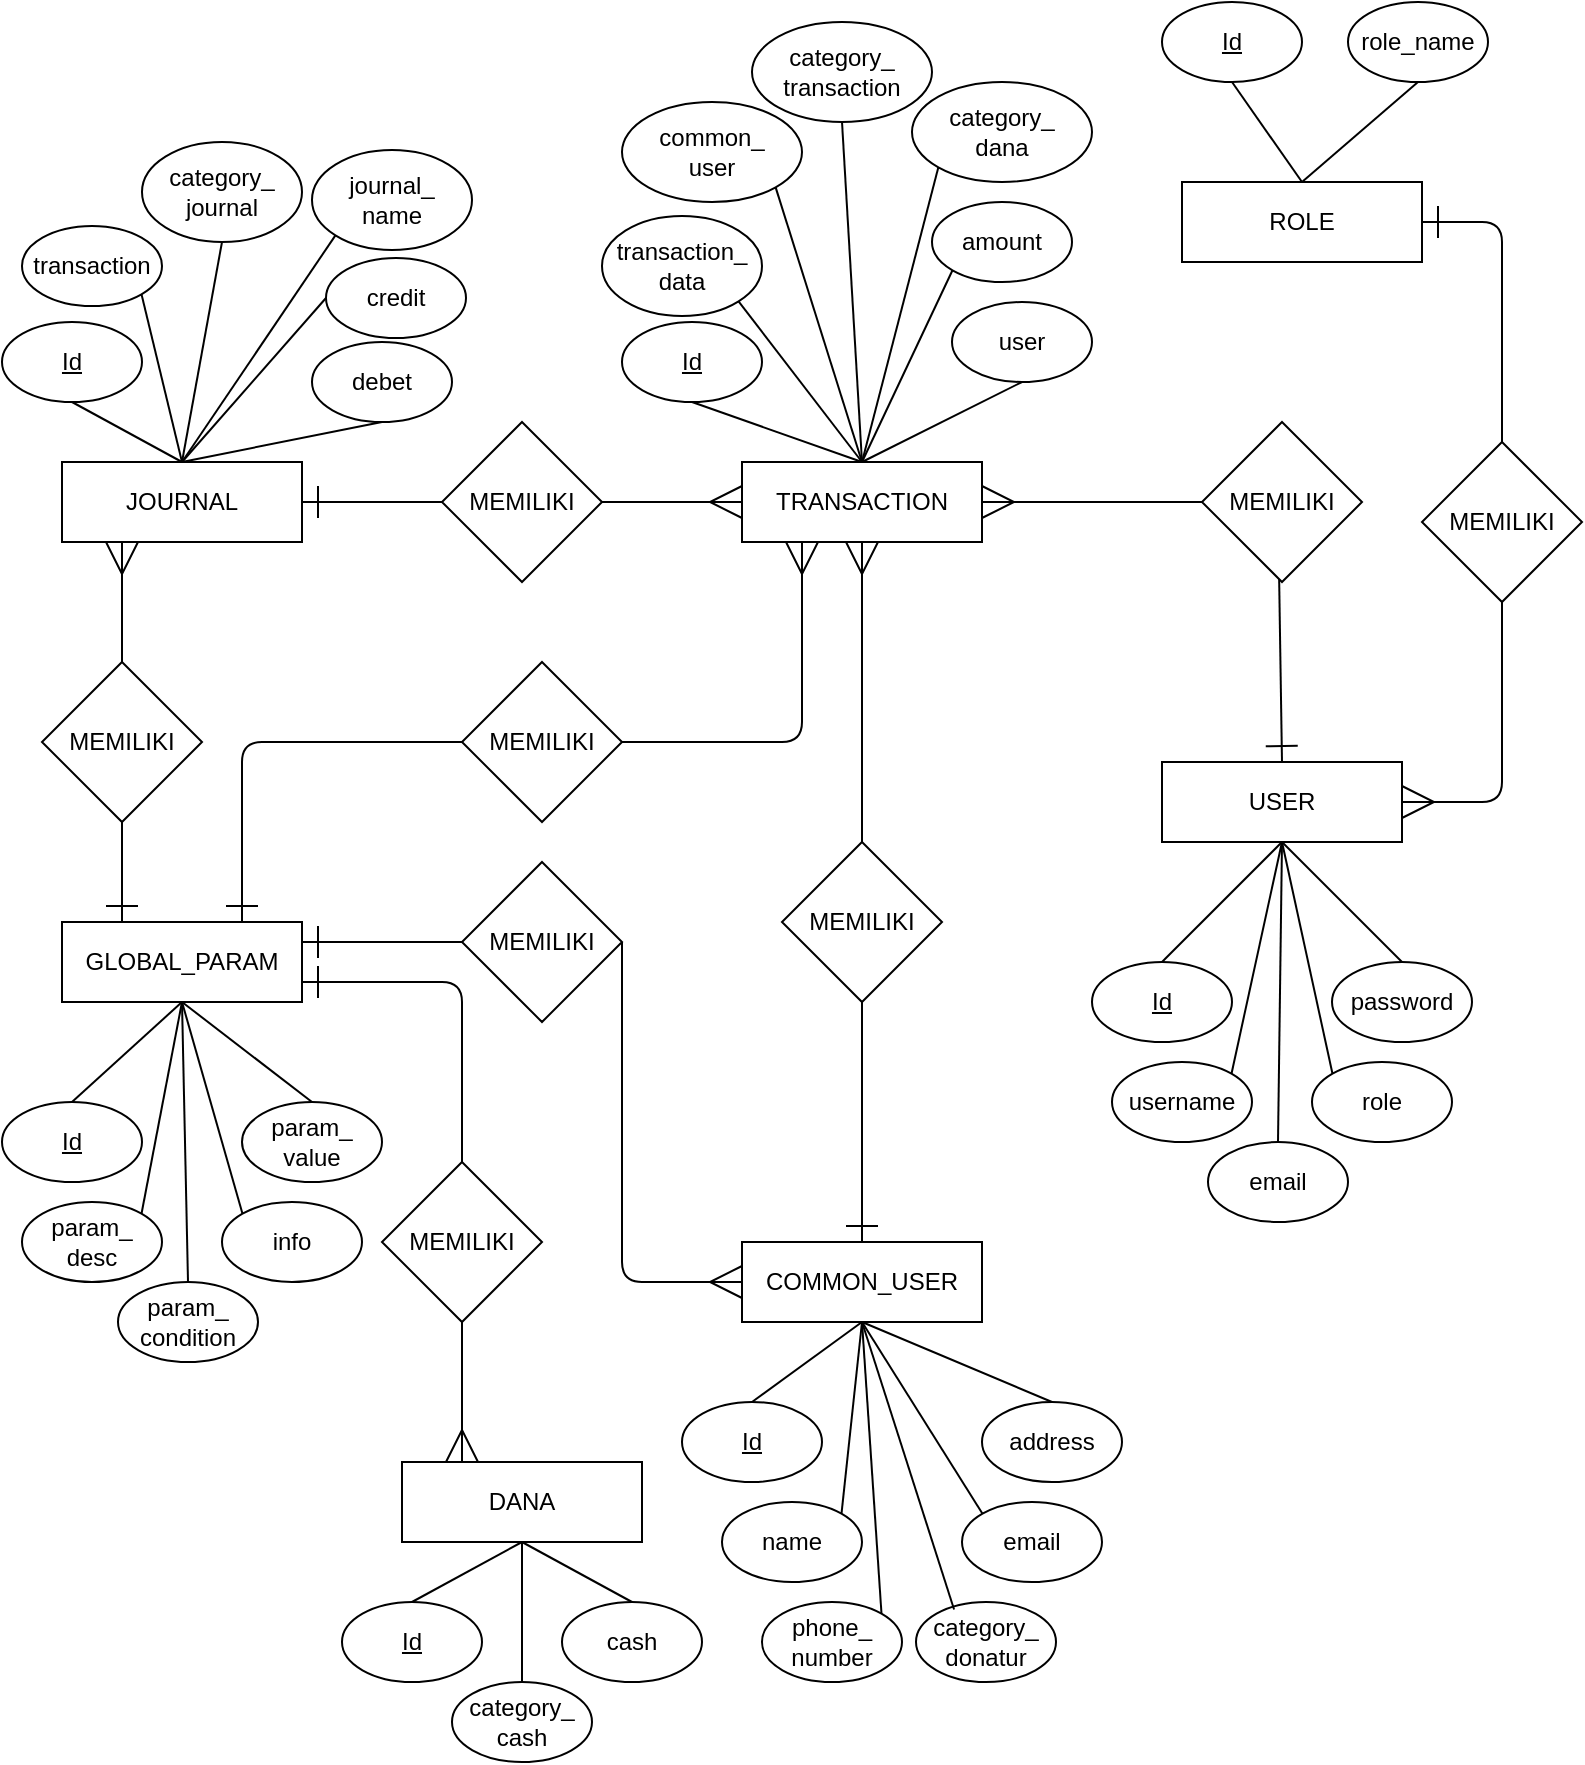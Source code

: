 <mxfile version="15.3.3" type="device"><diagram id="KurA1MZBynK9uAAzAHBi" name="Page-1"><mxGraphModel dx="1210" dy="536" grid="1" gridSize="10" guides="1" tooltips="1" connect="1" arrows="1" fold="1" page="1" pageScale="1" pageWidth="850" pageHeight="1100" math="0" shadow="0"><root><mxCell id="0"/><mxCell id="1" parent="0"/><mxCell id="CFwtXfkQCYbDoptGIVI0-1" value="ROLE" style="rounded=0;whiteSpace=wrap;html=1;hachureGap=4;pointerEvents=0;" parent="1" vertex="1"><mxGeometry x="600" y="120" width="120" height="40" as="geometry"/></mxCell><mxCell id="CFwtXfkQCYbDoptGIVI0-2" value="TRANSACTION" style="rounded=0;whiteSpace=wrap;html=1;hachureGap=4;pointerEvents=0;" parent="1" vertex="1"><mxGeometry x="380" y="260" width="120" height="40" as="geometry"/></mxCell><mxCell id="CFwtXfkQCYbDoptGIVI0-3" value="COMMON_USER" style="rounded=0;whiteSpace=wrap;html=1;hachureGap=4;pointerEvents=0;" parent="1" vertex="1"><mxGeometry x="380" y="650" width="120" height="40" as="geometry"/></mxCell><mxCell id="CFwtXfkQCYbDoptGIVI0-4" value="DANA" style="rounded=0;whiteSpace=wrap;html=1;hachureGap=4;pointerEvents=0;" parent="1" vertex="1"><mxGeometry x="210" y="760" width="120" height="40" as="geometry"/></mxCell><mxCell id="CFwtXfkQCYbDoptGIVI0-5" value="GLOBAL_PARAM" style="rounded=0;whiteSpace=wrap;html=1;hachureGap=4;pointerEvents=0;" parent="1" vertex="1"><mxGeometry x="40" y="490" width="120" height="40" as="geometry"/></mxCell><mxCell id="CFwtXfkQCYbDoptGIVI0-6" value="USER" style="rounded=0;whiteSpace=wrap;html=1;hachureGap=4;pointerEvents=0;" parent="1" vertex="1"><mxGeometry x="590" y="410" width="120" height="40" as="geometry"/></mxCell><mxCell id="CFwtXfkQCYbDoptGIVI0-7" value="JOURNAL" style="rounded=0;whiteSpace=wrap;html=1;hachureGap=4;pointerEvents=0;" parent="1" vertex="1"><mxGeometry x="40" y="260" width="120" height="40" as="geometry"/></mxCell><mxCell id="CFwtXfkQCYbDoptGIVI0-8" value="MEMILIKI" style="rhombus;whiteSpace=wrap;html=1;hachureGap=4;pointerEvents=0;" parent="1" vertex="1"><mxGeometry x="720" y="250" width="80" height="80" as="geometry"/></mxCell><mxCell id="CFwtXfkQCYbDoptGIVI0-11" value="" style="endArrow=ERone;html=1;startSize=14;endSize=14;sourcePerimeterSpacing=8;targetPerimeterSpacing=8;entryX=1;entryY=0.5;entryDx=0;entryDy=0;exitX=0.5;exitY=0;exitDx=0;exitDy=0;endFill=0;" parent="1" source="CFwtXfkQCYbDoptGIVI0-8" target="CFwtXfkQCYbDoptGIVI0-1" edge="1"><mxGeometry width="50" height="50" relative="1" as="geometry"><mxPoint x="600" y="300" as="sourcePoint"/><mxPoint x="650" y="250" as="targetPoint"/><Array as="points"><mxPoint x="760" y="140"/></Array></mxGeometry></mxCell><mxCell id="CFwtXfkQCYbDoptGIVI0-12" value="" style="endArrow=none;html=1;startSize=14;endSize=14;sourcePerimeterSpacing=8;targetPerimeterSpacing=8;entryX=0.5;entryY=1;entryDx=0;entryDy=0;exitX=1;exitY=0.5;exitDx=0;exitDy=0;startArrow=ERmany;startFill=0;" parent="1" source="CFwtXfkQCYbDoptGIVI0-6" target="CFwtXfkQCYbDoptGIVI0-8" edge="1"><mxGeometry width="50" height="50" relative="1" as="geometry"><mxPoint x="560" y="370" as="sourcePoint"/><mxPoint x="610" y="320" as="targetPoint"/><Array as="points"><mxPoint x="760" y="430"/></Array></mxGeometry></mxCell><mxCell id="CFwtXfkQCYbDoptGIVI0-14" style="edgeStyle=none;curved=1;rounded=0;orthogonalLoop=1;jettySize=auto;html=1;endArrow=ERmany;endFill=0;startSize=14;endSize=14;sourcePerimeterSpacing=8;targetPerimeterSpacing=8;exitX=0;exitY=0.5;exitDx=0;exitDy=0;entryX=1;entryY=0.5;entryDx=0;entryDy=0;" parent="1" source="CFwtXfkQCYbDoptGIVI0-13" target="CFwtXfkQCYbDoptGIVI0-2" edge="1"><mxGeometry relative="1" as="geometry"/></mxCell><mxCell id="CFwtXfkQCYbDoptGIVI0-15" style="edgeStyle=none;curved=1;rounded=0;orthogonalLoop=1;jettySize=auto;html=1;entryX=0.5;entryY=0;entryDx=0;entryDy=0;endArrow=ERone;endFill=0;startSize=14;endSize=14;sourcePerimeterSpacing=8;targetPerimeterSpacing=8;exitX=0.481;exitY=0.906;exitDx=0;exitDy=0;exitPerimeter=0;" parent="1" source="CFwtXfkQCYbDoptGIVI0-13" target="CFwtXfkQCYbDoptGIVI0-6" edge="1"><mxGeometry relative="1" as="geometry"/></mxCell><mxCell id="CFwtXfkQCYbDoptGIVI0-13" value="MEMILIKI" style="rhombus;whiteSpace=wrap;html=1;hachureGap=4;pointerEvents=0;" parent="1" vertex="1"><mxGeometry x="610" y="240" width="80" height="80" as="geometry"/></mxCell><mxCell id="CFwtXfkQCYbDoptGIVI0-17" style="edgeStyle=none;curved=1;rounded=0;orthogonalLoop=1;jettySize=auto;html=1;entryX=0;entryY=0.5;entryDx=0;entryDy=0;endArrow=ERmany;endFill=0;startSize=14;endSize=14;sourcePerimeterSpacing=8;targetPerimeterSpacing=8;exitX=1;exitY=0.5;exitDx=0;exitDy=0;" parent="1" source="CFwtXfkQCYbDoptGIVI0-16" target="CFwtXfkQCYbDoptGIVI0-2" edge="1"><mxGeometry relative="1" as="geometry"/></mxCell><mxCell id="CFwtXfkQCYbDoptGIVI0-18" style="edgeStyle=none;curved=1;rounded=0;orthogonalLoop=1;jettySize=auto;html=1;entryX=1;entryY=0.5;entryDx=0;entryDy=0;endArrow=ERone;endFill=0;startSize=14;endSize=14;sourcePerimeterSpacing=8;targetPerimeterSpacing=8;exitX=0;exitY=0.5;exitDx=0;exitDy=0;" parent="1" source="CFwtXfkQCYbDoptGIVI0-16" target="CFwtXfkQCYbDoptGIVI0-7" edge="1"><mxGeometry relative="1" as="geometry"/></mxCell><mxCell id="CFwtXfkQCYbDoptGIVI0-16" value="MEMILIKI" style="rhombus;whiteSpace=wrap;html=1;hachureGap=4;pointerEvents=0;" parent="1" vertex="1"><mxGeometry x="230" y="240" width="80" height="80" as="geometry"/></mxCell><mxCell id="CFwtXfkQCYbDoptGIVI0-20" style="edgeStyle=none;curved=1;rounded=0;orthogonalLoop=1;jettySize=auto;html=1;endArrow=ERone;endFill=0;startSize=14;endSize=14;sourcePerimeterSpacing=8;targetPerimeterSpacing=8;entryX=0.5;entryY=0;entryDx=0;entryDy=0;exitX=0.5;exitY=1;exitDx=0;exitDy=0;" parent="1" source="CFwtXfkQCYbDoptGIVI0-19" target="CFwtXfkQCYbDoptGIVI0-3" edge="1"><mxGeometry relative="1" as="geometry"/></mxCell><mxCell id="CFwtXfkQCYbDoptGIVI0-21" style="edgeStyle=none;curved=1;rounded=0;orthogonalLoop=1;jettySize=auto;html=1;entryX=0.5;entryY=1;entryDx=0;entryDy=0;endArrow=ERmany;endFill=0;startSize=14;endSize=14;sourcePerimeterSpacing=8;targetPerimeterSpacing=8;exitX=0.5;exitY=0;exitDx=0;exitDy=0;" parent="1" source="CFwtXfkQCYbDoptGIVI0-19" target="CFwtXfkQCYbDoptGIVI0-2" edge="1"><mxGeometry relative="1" as="geometry"/></mxCell><mxCell id="CFwtXfkQCYbDoptGIVI0-19" value="MEMILIKI" style="rhombus;whiteSpace=wrap;html=1;hachureGap=4;pointerEvents=0;" parent="1" vertex="1"><mxGeometry x="400" y="450" width="80" height="80" as="geometry"/></mxCell><mxCell id="CFwtXfkQCYbDoptGIVI0-22" value="MEMILIKI" style="rhombus;whiteSpace=wrap;html=1;hachureGap=4;pointerEvents=0;" parent="1" vertex="1"><mxGeometry x="240" y="460" width="80" height="80" as="geometry"/></mxCell><mxCell id="CFwtXfkQCYbDoptGIVI0-24" value="" style="endArrow=none;html=1;startSize=14;endSize=14;sourcePerimeterSpacing=8;targetPerimeterSpacing=8;entryX=1;entryY=0.5;entryDx=0;entryDy=0;exitX=0;exitY=0.5;exitDx=0;exitDy=0;startArrow=ERmany;startFill=0;" parent="1" source="CFwtXfkQCYbDoptGIVI0-3" target="CFwtXfkQCYbDoptGIVI0-22" edge="1"><mxGeometry width="50" height="50" relative="1" as="geometry"><mxPoint x="310" y="650" as="sourcePoint"/><mxPoint x="360" y="600" as="targetPoint"/><Array as="points"><mxPoint x="320" y="670"/></Array></mxGeometry></mxCell><mxCell id="CFwtXfkQCYbDoptGIVI0-25" value="" style="endArrow=none;html=1;startSize=14;endSize=14;sourcePerimeterSpacing=8;targetPerimeterSpacing=8;entryX=0;entryY=0.5;entryDx=0;entryDy=0;exitX=1;exitY=0.25;exitDx=0;exitDy=0;startArrow=ERone;startFill=0;" parent="1" source="CFwtXfkQCYbDoptGIVI0-5" target="CFwtXfkQCYbDoptGIVI0-22" edge="1"><mxGeometry width="50" height="50" relative="1" as="geometry"><mxPoint x="180" y="620" as="sourcePoint"/><mxPoint x="230" y="570" as="targetPoint"/></mxGeometry></mxCell><mxCell id="CFwtXfkQCYbDoptGIVI0-27" value="MEMILIKI" style="rhombus;whiteSpace=wrap;html=1;hachureGap=4;pointerEvents=0;" parent="1" vertex="1"><mxGeometry x="240" y="360" width="80" height="80" as="geometry"/></mxCell><mxCell id="CFwtXfkQCYbDoptGIVI0-29" value="" style="endArrow=ERmany;html=1;startSize=14;endSize=14;sourcePerimeterSpacing=8;targetPerimeterSpacing=8;entryX=0.25;entryY=1;entryDx=0;entryDy=0;exitX=1;exitY=0.5;exitDx=0;exitDy=0;endFill=0;" parent="1" source="CFwtXfkQCYbDoptGIVI0-27" target="CFwtXfkQCYbDoptGIVI0-2" edge="1"><mxGeometry width="50" height="50" relative="1" as="geometry"><mxPoint x="370" y="440" as="sourcePoint"/><mxPoint x="420" y="390" as="targetPoint"/><Array as="points"><mxPoint x="410" y="400"/></Array></mxGeometry></mxCell><mxCell id="CFwtXfkQCYbDoptGIVI0-30" value="" style="endArrow=none;html=1;startSize=14;endSize=14;sourcePerimeterSpacing=8;targetPerimeterSpacing=8;entryX=0;entryY=0.5;entryDx=0;entryDy=0;exitX=0.75;exitY=0;exitDx=0;exitDy=0;startArrow=ERone;startFill=0;" parent="1" source="CFwtXfkQCYbDoptGIVI0-5" target="CFwtXfkQCYbDoptGIVI0-27" edge="1"><mxGeometry width="50" height="50" relative="1" as="geometry"><mxPoint x="140" y="450" as="sourcePoint"/><mxPoint x="190" y="400" as="targetPoint"/><Array as="points"><mxPoint x="130" y="400"/></Array></mxGeometry></mxCell><mxCell id="CFwtXfkQCYbDoptGIVI0-32" style="edgeStyle=none;curved=1;rounded=0;orthogonalLoop=1;jettySize=auto;html=1;endArrow=ERone;endFill=0;startSize=14;endSize=14;sourcePerimeterSpacing=8;targetPerimeterSpacing=8;entryX=0.25;entryY=0;entryDx=0;entryDy=0;exitX=0.5;exitY=1;exitDx=0;exitDy=0;" parent="1" source="CFwtXfkQCYbDoptGIVI0-31" target="CFwtXfkQCYbDoptGIVI0-5" edge="1"><mxGeometry relative="1" as="geometry"/></mxCell><mxCell id="CFwtXfkQCYbDoptGIVI0-31" value="MEMILIKI" style="rhombus;whiteSpace=wrap;html=1;hachureGap=4;pointerEvents=0;" parent="1" vertex="1"><mxGeometry x="30" y="360" width="80" height="80" as="geometry"/></mxCell><mxCell id="CFwtXfkQCYbDoptGIVI0-33" style="edgeStyle=none;curved=1;rounded=0;orthogonalLoop=1;jettySize=auto;html=1;endArrow=none;endFill=0;startSize=14;endSize=14;sourcePerimeterSpacing=8;targetPerimeterSpacing=8;exitX=0.25;exitY=1;exitDx=0;exitDy=0;entryX=0.5;entryY=0;entryDx=0;entryDy=0;startArrow=ERmany;startFill=0;" parent="1" source="CFwtXfkQCYbDoptGIVI0-7" target="CFwtXfkQCYbDoptGIVI0-31" edge="1"><mxGeometry relative="1" as="geometry"><mxPoint x="80" y="450" as="sourcePoint"/><mxPoint x="90" y="350" as="targetPoint"/></mxGeometry></mxCell><mxCell id="CFwtXfkQCYbDoptGIVI0-35" style="edgeStyle=none;curved=1;rounded=0;orthogonalLoop=1;jettySize=auto;html=1;entryX=0.25;entryY=0;entryDx=0;entryDy=0;endArrow=ERmany;endFill=0;startSize=14;endSize=14;sourcePerimeterSpacing=8;targetPerimeterSpacing=8;exitX=0.5;exitY=1;exitDx=0;exitDy=0;" parent="1" source="CFwtXfkQCYbDoptGIVI0-34" target="CFwtXfkQCYbDoptGIVI0-4" edge="1"><mxGeometry relative="1" as="geometry"/></mxCell><mxCell id="CFwtXfkQCYbDoptGIVI0-34" value="MEMILIKI" style="rhombus;whiteSpace=wrap;html=1;hachureGap=4;pointerEvents=0;" parent="1" vertex="1"><mxGeometry x="200" y="610" width="80" height="80" as="geometry"/></mxCell><mxCell id="CFwtXfkQCYbDoptGIVI0-36" value="" style="endArrow=ERone;html=1;startSize=14;endSize=14;sourcePerimeterSpacing=8;targetPerimeterSpacing=8;entryX=1;entryY=0.75;entryDx=0;entryDy=0;exitX=0.5;exitY=0;exitDx=0;exitDy=0;endFill=0;" parent="1" source="CFwtXfkQCYbDoptGIVI0-34" target="CFwtXfkQCYbDoptGIVI0-5" edge="1"><mxGeometry width="50" height="50" relative="1" as="geometry"><mxPoint x="140" y="630" as="sourcePoint"/><mxPoint x="190" y="580" as="targetPoint"/><Array as="points"><mxPoint x="240" y="520"/></Array></mxGeometry></mxCell><mxCell id="CFwtXfkQCYbDoptGIVI0-38" value="&lt;u&gt;Id&lt;/u&gt;" style="ellipse;whiteSpace=wrap;html=1;hachureGap=4;pointerEvents=0;" parent="1" vertex="1"><mxGeometry x="10" y="580" width="70" height="40" as="geometry"/></mxCell><mxCell id="CFwtXfkQCYbDoptGIVI0-40" value="" style="endArrow=none;html=1;startSize=14;endSize=14;sourcePerimeterSpacing=8;targetPerimeterSpacing=8;entryX=0.5;entryY=1;entryDx=0;entryDy=0;exitX=0.5;exitY=0;exitDx=0;exitDy=0;" parent="1" source="CFwtXfkQCYbDoptGIVI0-38" target="CFwtXfkQCYbDoptGIVI0-5" edge="1"><mxGeometry width="50" height="50" relative="1" as="geometry"><mxPoint x="40" y="690" as="sourcePoint"/><mxPoint x="90" y="640" as="targetPoint"/></mxGeometry></mxCell><mxCell id="CFwtXfkQCYbDoptGIVI0-41" value="&lt;span&gt;param_&lt;br&gt;desc&lt;br&gt;&lt;/span&gt;" style="ellipse;whiteSpace=wrap;html=1;hachureGap=4;pointerEvents=0;fontStyle=0" parent="1" vertex="1"><mxGeometry x="20" y="630" width="70" height="40" as="geometry"/></mxCell><mxCell id="CFwtXfkQCYbDoptGIVI0-43" value="&lt;span&gt;param_&lt;br&gt;condition&lt;br&gt;&lt;/span&gt;" style="ellipse;whiteSpace=wrap;html=1;hachureGap=4;pointerEvents=0;fontStyle=0" parent="1" vertex="1"><mxGeometry x="68" y="670" width="70" height="40" as="geometry"/></mxCell><mxCell id="CFwtXfkQCYbDoptGIVI0-44" value="&lt;span&gt;info&lt;/span&gt;" style="ellipse;whiteSpace=wrap;html=1;hachureGap=4;pointerEvents=0;fontStyle=0" parent="1" vertex="1"><mxGeometry x="120" y="630" width="70" height="40" as="geometry"/></mxCell><mxCell id="CFwtXfkQCYbDoptGIVI0-45" value="&lt;span&gt;param_&lt;br&gt;value&lt;br&gt;&lt;/span&gt;" style="ellipse;whiteSpace=wrap;html=1;hachureGap=4;pointerEvents=0;fontStyle=0" parent="1" vertex="1"><mxGeometry x="130" y="580" width="70" height="40" as="geometry"/></mxCell><mxCell id="CFwtXfkQCYbDoptGIVI0-46" value="" style="endArrow=none;html=1;startSize=14;endSize=14;sourcePerimeterSpacing=8;targetPerimeterSpacing=8;entryX=0.5;entryY=1;entryDx=0;entryDy=0;exitX=1;exitY=0;exitDx=0;exitDy=0;" parent="1" source="CFwtXfkQCYbDoptGIVI0-41" target="CFwtXfkQCYbDoptGIVI0-5" edge="1"><mxGeometry width="50" height="50" relative="1" as="geometry"><mxPoint x="55" y="590" as="sourcePoint"/><mxPoint x="110" y="540" as="targetPoint"/></mxGeometry></mxCell><mxCell id="CFwtXfkQCYbDoptGIVI0-47" value="" style="endArrow=none;html=1;startSize=14;endSize=14;sourcePerimeterSpacing=8;targetPerimeterSpacing=8;entryX=0.5;entryY=1;entryDx=0;entryDy=0;exitX=0.5;exitY=0;exitDx=0;exitDy=0;" parent="1" source="CFwtXfkQCYbDoptGIVI0-43" target="CFwtXfkQCYbDoptGIVI0-5" edge="1"><mxGeometry width="50" height="50" relative="1" as="geometry"><mxPoint x="89.749" y="645.858" as="sourcePoint"/><mxPoint x="110" y="540" as="targetPoint"/></mxGeometry></mxCell><mxCell id="CFwtXfkQCYbDoptGIVI0-48" value="" style="endArrow=none;html=1;startSize=14;endSize=14;sourcePerimeterSpacing=8;targetPerimeterSpacing=8;entryX=0.5;entryY=1;entryDx=0;entryDy=0;exitX=0;exitY=0;exitDx=0;exitDy=0;" parent="1" source="CFwtXfkQCYbDoptGIVI0-44" target="CFwtXfkQCYbDoptGIVI0-5" edge="1"><mxGeometry width="50" height="50" relative="1" as="geometry"><mxPoint x="113" y="680" as="sourcePoint"/><mxPoint x="110" y="540" as="targetPoint"/></mxGeometry></mxCell><mxCell id="CFwtXfkQCYbDoptGIVI0-49" value="" style="endArrow=none;html=1;startSize=14;endSize=14;sourcePerimeterSpacing=8;targetPerimeterSpacing=8;entryX=0.5;entryY=1;entryDx=0;entryDy=0;exitX=0.5;exitY=0;exitDx=0;exitDy=0;" parent="1" source="CFwtXfkQCYbDoptGIVI0-45" target="CFwtXfkQCYbDoptGIVI0-5" edge="1"><mxGeometry width="50" height="50" relative="1" as="geometry"><mxPoint x="140.251" y="645.858" as="sourcePoint"/><mxPoint x="110" y="540" as="targetPoint"/></mxGeometry></mxCell><mxCell id="CFwtXfkQCYbDoptGIVI0-50" value="&lt;u&gt;Id&lt;/u&gt;" style="ellipse;whiteSpace=wrap;html=1;hachureGap=4;pointerEvents=0;" parent="1" vertex="1"><mxGeometry x="180" y="830" width="70" height="40" as="geometry"/></mxCell><mxCell id="CFwtXfkQCYbDoptGIVI0-51" value="&lt;span&gt;cash&lt;/span&gt;" style="ellipse;whiteSpace=wrap;html=1;hachureGap=4;pointerEvents=0;fontStyle=0" parent="1" vertex="1"><mxGeometry x="290" y="830" width="70" height="40" as="geometry"/></mxCell><mxCell id="CFwtXfkQCYbDoptGIVI0-52" value="&lt;span&gt;category_&lt;br&gt;cash&lt;br&gt;&lt;/span&gt;" style="ellipse;whiteSpace=wrap;html=1;hachureGap=4;pointerEvents=0;fontStyle=0" parent="1" vertex="1"><mxGeometry x="235" y="870" width="70" height="40" as="geometry"/></mxCell><mxCell id="CFwtXfkQCYbDoptGIVI0-53" value="" style="endArrow=none;html=1;startSize=14;endSize=14;sourcePerimeterSpacing=8;targetPerimeterSpacing=8;entryX=0.5;entryY=1;entryDx=0;entryDy=0;exitX=0.5;exitY=0;exitDx=0;exitDy=0;" parent="1" source="CFwtXfkQCYbDoptGIVI0-50" target="CFwtXfkQCYbDoptGIVI0-4" edge="1"><mxGeometry width="50" height="50" relative="1" as="geometry"><mxPoint x="140.251" y="645.858" as="sourcePoint"/><mxPoint x="110" y="540" as="targetPoint"/></mxGeometry></mxCell><mxCell id="CFwtXfkQCYbDoptGIVI0-54" value="" style="endArrow=none;html=1;startSize=14;endSize=14;sourcePerimeterSpacing=8;targetPerimeterSpacing=8;entryX=0.5;entryY=1;entryDx=0;entryDy=0;exitX=0.5;exitY=0;exitDx=0;exitDy=0;" parent="1" source="CFwtXfkQCYbDoptGIVI0-52" target="CFwtXfkQCYbDoptGIVI0-4" edge="1"><mxGeometry width="50" height="50" relative="1" as="geometry"><mxPoint x="225" y="840" as="sourcePoint"/><mxPoint x="280" y="810" as="targetPoint"/></mxGeometry></mxCell><mxCell id="CFwtXfkQCYbDoptGIVI0-55" value="" style="endArrow=none;html=1;startSize=14;endSize=14;sourcePerimeterSpacing=8;targetPerimeterSpacing=8;entryX=0.5;entryY=1;entryDx=0;entryDy=0;exitX=0.5;exitY=0;exitDx=0;exitDy=0;" parent="1" source="CFwtXfkQCYbDoptGIVI0-51" target="CFwtXfkQCYbDoptGIVI0-4" edge="1"><mxGeometry width="50" height="50" relative="1" as="geometry"><mxPoint x="280" y="880" as="sourcePoint"/><mxPoint x="280" y="810" as="targetPoint"/></mxGeometry></mxCell><mxCell id="CFwtXfkQCYbDoptGIVI0-56" value="&lt;u&gt;Id&lt;/u&gt;" style="ellipse;whiteSpace=wrap;html=1;hachureGap=4;pointerEvents=0;" parent="1" vertex="1"><mxGeometry x="350" y="730" width="70" height="40" as="geometry"/></mxCell><mxCell id="CFwtXfkQCYbDoptGIVI0-57" value="&lt;span&gt;address&lt;/span&gt;" style="ellipse;whiteSpace=wrap;html=1;hachureGap=4;pointerEvents=0;fontStyle=0" parent="1" vertex="1"><mxGeometry x="500" y="730" width="70" height="40" as="geometry"/></mxCell><mxCell id="CFwtXfkQCYbDoptGIVI0-58" value="&lt;span&gt;name&lt;/span&gt;" style="ellipse;whiteSpace=wrap;html=1;hachureGap=4;pointerEvents=0;fontStyle=0" parent="1" vertex="1"><mxGeometry x="370" y="780" width="70" height="40" as="geometry"/></mxCell><mxCell id="CFwtXfkQCYbDoptGIVI0-59" value="&lt;span&gt;phone_&lt;br&gt;number&lt;br&gt;&lt;/span&gt;" style="ellipse;whiteSpace=wrap;html=1;hachureGap=4;pointerEvents=0;fontStyle=0" parent="1" vertex="1"><mxGeometry x="390" y="830" width="70" height="40" as="geometry"/></mxCell><mxCell id="CFwtXfkQCYbDoptGIVI0-60" value="&lt;span&gt;category_&lt;br&gt;donatur&lt;br&gt;&lt;/span&gt;" style="ellipse;whiteSpace=wrap;html=1;hachureGap=4;pointerEvents=0;fontStyle=0" parent="1" vertex="1"><mxGeometry x="467" y="830" width="70" height="40" as="geometry"/></mxCell><mxCell id="CFwtXfkQCYbDoptGIVI0-62" value="&lt;span&gt;email&lt;br&gt;&lt;/span&gt;" style="ellipse;whiteSpace=wrap;html=1;hachureGap=4;pointerEvents=0;fontStyle=0" parent="1" vertex="1"><mxGeometry x="490" y="780" width="70" height="40" as="geometry"/></mxCell><mxCell id="CFwtXfkQCYbDoptGIVI0-63" value="" style="endArrow=none;html=1;startSize=14;endSize=14;sourcePerimeterSpacing=8;targetPerimeterSpacing=8;entryX=0.5;entryY=1;entryDx=0;entryDy=0;exitX=0.5;exitY=0;exitDx=0;exitDy=0;" parent="1" source="CFwtXfkQCYbDoptGIVI0-56" target="CFwtXfkQCYbDoptGIVI0-3" edge="1"><mxGeometry width="50" height="50" relative="1" as="geometry"><mxPoint x="225" y="840" as="sourcePoint"/><mxPoint x="280" y="810" as="targetPoint"/></mxGeometry></mxCell><mxCell id="CFwtXfkQCYbDoptGIVI0-64" value="" style="endArrow=none;html=1;startSize=14;endSize=14;sourcePerimeterSpacing=8;targetPerimeterSpacing=8;entryX=0.5;entryY=1;entryDx=0;entryDy=0;exitX=1;exitY=0;exitDx=0;exitDy=0;" parent="1" source="CFwtXfkQCYbDoptGIVI0-58" target="CFwtXfkQCYbDoptGIVI0-3" edge="1"><mxGeometry width="50" height="50" relative="1" as="geometry"><mxPoint x="395" y="740" as="sourcePoint"/><mxPoint x="450" y="700" as="targetPoint"/></mxGeometry></mxCell><mxCell id="CFwtXfkQCYbDoptGIVI0-65" value="" style="endArrow=none;html=1;startSize=14;endSize=14;sourcePerimeterSpacing=8;targetPerimeterSpacing=8;entryX=0.5;entryY=1;entryDx=0;entryDy=0;exitX=1;exitY=0;exitDx=0;exitDy=0;" parent="1" source="CFwtXfkQCYbDoptGIVI0-59" target="CFwtXfkQCYbDoptGIVI0-3" edge="1"><mxGeometry width="50" height="50" relative="1" as="geometry"><mxPoint x="439.749" y="795.858" as="sourcePoint"/><mxPoint x="450" y="700" as="targetPoint"/></mxGeometry></mxCell><mxCell id="CFwtXfkQCYbDoptGIVI0-66" value="" style="endArrow=none;html=1;startSize=14;endSize=14;sourcePerimeterSpacing=8;targetPerimeterSpacing=8;entryX=0.5;entryY=1;entryDx=0;entryDy=0;exitX=0.272;exitY=0.094;exitDx=0;exitDy=0;exitPerimeter=0;" parent="1" source="CFwtXfkQCYbDoptGIVI0-60" target="CFwtXfkQCYbDoptGIVI0-3" edge="1"><mxGeometry width="50" height="50" relative="1" as="geometry"><mxPoint x="459.749" y="845.858" as="sourcePoint"/><mxPoint x="450" y="700" as="targetPoint"/></mxGeometry></mxCell><mxCell id="CFwtXfkQCYbDoptGIVI0-67" value="" style="endArrow=none;html=1;startSize=14;endSize=14;sourcePerimeterSpacing=8;targetPerimeterSpacing=8;entryX=0.5;entryY=1;entryDx=0;entryDy=0;exitX=0;exitY=0;exitDx=0;exitDy=0;" parent="1" source="CFwtXfkQCYbDoptGIVI0-62" target="CFwtXfkQCYbDoptGIVI0-3" edge="1"><mxGeometry width="50" height="50" relative="1" as="geometry"><mxPoint x="496.04" y="843.76" as="sourcePoint"/><mxPoint x="450" y="700" as="targetPoint"/></mxGeometry></mxCell><mxCell id="CFwtXfkQCYbDoptGIVI0-68" value="" style="endArrow=none;html=1;startSize=14;endSize=14;sourcePerimeterSpacing=8;targetPerimeterSpacing=8;entryX=0.5;entryY=1;entryDx=0;entryDy=0;exitX=0.5;exitY=0;exitDx=0;exitDy=0;" parent="1" source="CFwtXfkQCYbDoptGIVI0-57" target="CFwtXfkQCYbDoptGIVI0-3" edge="1"><mxGeometry width="50" height="50" relative="1" as="geometry"><mxPoint x="510.251" y="795.858" as="sourcePoint"/><mxPoint x="450" y="700" as="targetPoint"/></mxGeometry></mxCell><mxCell id="CFwtXfkQCYbDoptGIVI0-69" value="&lt;span&gt;username&lt;br&gt;&lt;/span&gt;" style="ellipse;whiteSpace=wrap;html=1;hachureGap=4;pointerEvents=0;fontStyle=0" parent="1" vertex="1"><mxGeometry x="565" y="560" width="70" height="40" as="geometry"/></mxCell><mxCell id="CFwtXfkQCYbDoptGIVI0-70" value="&lt;span&gt;email&lt;br&gt;&lt;/span&gt;" style="ellipse;whiteSpace=wrap;html=1;hachureGap=4;pointerEvents=0;fontStyle=0" parent="1" vertex="1"><mxGeometry x="613" y="600" width="70" height="40" as="geometry"/></mxCell><mxCell id="CFwtXfkQCYbDoptGIVI0-71" value="&lt;span&gt;role&lt;/span&gt;" style="ellipse;whiteSpace=wrap;html=1;hachureGap=4;pointerEvents=0;fontStyle=0" parent="1" vertex="1"><mxGeometry x="665" y="560" width="70" height="40" as="geometry"/></mxCell><mxCell id="CFwtXfkQCYbDoptGIVI0-72" value="&lt;span&gt;password&lt;br&gt;&lt;/span&gt;" style="ellipse;whiteSpace=wrap;html=1;hachureGap=4;pointerEvents=0;fontStyle=0" parent="1" vertex="1"><mxGeometry x="675" y="510" width="70" height="40" as="geometry"/></mxCell><mxCell id="CFwtXfkQCYbDoptGIVI0-73" value="&lt;u&gt;Id&lt;/u&gt;" style="ellipse;whiteSpace=wrap;html=1;hachureGap=4;pointerEvents=0;" parent="1" vertex="1"><mxGeometry x="555" y="510" width="70" height="40" as="geometry"/></mxCell><mxCell id="CFwtXfkQCYbDoptGIVI0-74" value="" style="endArrow=none;html=1;startSize=14;endSize=14;sourcePerimeterSpacing=8;targetPerimeterSpacing=8;entryX=0.5;entryY=1;entryDx=0;entryDy=0;exitX=0.5;exitY=0;exitDx=0;exitDy=0;" parent="1" source="CFwtXfkQCYbDoptGIVI0-73" target="CFwtXfkQCYbDoptGIVI0-6" edge="1"><mxGeometry width="50" height="50" relative="1" as="geometry"><mxPoint x="625" y="515" as="sourcePoint"/><mxPoint x="680" y="465" as="targetPoint"/></mxGeometry></mxCell><mxCell id="CFwtXfkQCYbDoptGIVI0-75" value="" style="endArrow=none;html=1;startSize=14;endSize=14;sourcePerimeterSpacing=8;targetPerimeterSpacing=8;entryX=0.5;entryY=1;entryDx=0;entryDy=0;exitX=1;exitY=0;exitDx=0;exitDy=0;" parent="1" source="CFwtXfkQCYbDoptGIVI0-69" target="CFwtXfkQCYbDoptGIVI0-6" edge="1"><mxGeometry width="50" height="50" relative="1" as="geometry"><mxPoint x="600" y="520" as="sourcePoint"/><mxPoint x="660" y="460" as="targetPoint"/></mxGeometry></mxCell><mxCell id="CFwtXfkQCYbDoptGIVI0-76" value="" style="endArrow=none;html=1;startSize=14;endSize=14;sourcePerimeterSpacing=8;targetPerimeterSpacing=8;entryX=0.5;entryY=1;entryDx=0;entryDy=0;exitX=0.5;exitY=0;exitDx=0;exitDy=0;" parent="1" source="CFwtXfkQCYbDoptGIVI0-70" target="CFwtXfkQCYbDoptGIVI0-6" edge="1"><mxGeometry width="50" height="50" relative="1" as="geometry"><mxPoint x="634.749" y="575.858" as="sourcePoint"/><mxPoint x="660" y="460" as="targetPoint"/></mxGeometry></mxCell><mxCell id="CFwtXfkQCYbDoptGIVI0-77" value="" style="endArrow=none;html=1;startSize=14;endSize=14;sourcePerimeterSpacing=8;targetPerimeterSpacing=8;entryX=0.5;entryY=1;entryDx=0;entryDy=0;exitX=0;exitY=0;exitDx=0;exitDy=0;" parent="1" source="CFwtXfkQCYbDoptGIVI0-71" target="CFwtXfkQCYbDoptGIVI0-6" edge="1"><mxGeometry width="50" height="50" relative="1" as="geometry"><mxPoint x="658" y="610" as="sourcePoint"/><mxPoint x="660" y="460" as="targetPoint"/></mxGeometry></mxCell><mxCell id="CFwtXfkQCYbDoptGIVI0-78" value="" style="endArrow=none;html=1;startSize=14;endSize=14;sourcePerimeterSpacing=8;targetPerimeterSpacing=8;entryX=0.5;entryY=1;entryDx=0;entryDy=0;exitX=0.5;exitY=0;exitDx=0;exitDy=0;" parent="1" source="CFwtXfkQCYbDoptGIVI0-72" target="CFwtXfkQCYbDoptGIVI0-6" edge="1"><mxGeometry width="50" height="50" relative="1" as="geometry"><mxPoint x="685.251" y="575.858" as="sourcePoint"/><mxPoint x="660" y="460" as="targetPoint"/></mxGeometry></mxCell><mxCell id="CFwtXfkQCYbDoptGIVI0-79" value="&lt;u&gt;Id&lt;/u&gt;" style="ellipse;whiteSpace=wrap;html=1;hachureGap=4;pointerEvents=0;" parent="1" vertex="1"><mxGeometry x="590" y="30" width="70" height="40" as="geometry"/></mxCell><mxCell id="CFwtXfkQCYbDoptGIVI0-80" value="&lt;span&gt;role_name&lt;br&gt;&lt;/span&gt;" style="ellipse;whiteSpace=wrap;html=1;hachureGap=4;pointerEvents=0;fontStyle=0" parent="1" vertex="1"><mxGeometry x="683" y="30" width="70" height="40" as="geometry"/></mxCell><mxCell id="CFwtXfkQCYbDoptGIVI0-82" value="" style="endArrow=none;html=1;startSize=14;endSize=14;sourcePerimeterSpacing=8;targetPerimeterSpacing=8;entryX=0.5;entryY=1;entryDx=0;entryDy=0;exitX=0.5;exitY=0;exitDx=0;exitDy=0;" parent="1" source="CFwtXfkQCYbDoptGIVI0-1" target="CFwtXfkQCYbDoptGIVI0-79" edge="1"><mxGeometry width="50" height="50" relative="1" as="geometry"><mxPoint x="510" y="130" as="sourcePoint"/><mxPoint x="560" y="80" as="targetPoint"/></mxGeometry></mxCell><mxCell id="CFwtXfkQCYbDoptGIVI0-83" value="" style="endArrow=none;html=1;startSize=14;endSize=14;sourcePerimeterSpacing=8;targetPerimeterSpacing=8;entryX=0.5;entryY=1;entryDx=0;entryDy=0;exitX=0.5;exitY=0;exitDx=0;exitDy=0;" parent="1" source="CFwtXfkQCYbDoptGIVI0-1" target="CFwtXfkQCYbDoptGIVI0-80" edge="1"><mxGeometry width="50" height="50" relative="1" as="geometry"><mxPoint x="670" y="130" as="sourcePoint"/><mxPoint x="635" y="80" as="targetPoint"/></mxGeometry></mxCell><mxCell id="CFwtXfkQCYbDoptGIVI0-84" value="&lt;u&gt;Id&lt;/u&gt;" style="ellipse;whiteSpace=wrap;html=1;hachureGap=4;pointerEvents=0;" parent="1" vertex="1"><mxGeometry x="320" y="190" width="70" height="40" as="geometry"/></mxCell><mxCell id="CFwtXfkQCYbDoptGIVI0-85" value="&lt;span&gt;transaction_&lt;br&gt;data&lt;br&gt;&lt;/span&gt;" style="ellipse;whiteSpace=wrap;html=1;hachureGap=4;pointerEvents=0;fontStyle=0" parent="1" vertex="1"><mxGeometry x="310" y="137" width="80" height="50" as="geometry"/></mxCell><mxCell id="CFwtXfkQCYbDoptGIVI0-86" value="&lt;span&gt;category_&lt;br&gt;transaction&lt;br&gt;&lt;/span&gt;" style="ellipse;whiteSpace=wrap;html=1;hachureGap=4;pointerEvents=0;fontStyle=0" parent="1" vertex="1"><mxGeometry x="385" y="40" width="90" height="50" as="geometry"/></mxCell><mxCell id="CFwtXfkQCYbDoptGIVI0-87" value="&lt;span&gt;common_&lt;br&gt;user&lt;br&gt;&lt;/span&gt;" style="ellipse;whiteSpace=wrap;html=1;hachureGap=4;pointerEvents=0;fontStyle=0" parent="1" vertex="1"><mxGeometry x="320" y="80" width="90" height="50" as="geometry"/></mxCell><mxCell id="CFwtXfkQCYbDoptGIVI0-88" value="&lt;span&gt;category_&lt;br&gt;dana&lt;br&gt;&lt;/span&gt;" style="ellipse;whiteSpace=wrap;html=1;hachureGap=4;pointerEvents=0;fontStyle=0" parent="1" vertex="1"><mxGeometry x="465" y="70" width="90" height="50" as="geometry"/></mxCell><mxCell id="CFwtXfkQCYbDoptGIVI0-89" value="&lt;span&gt;user&lt;br&gt;&lt;/span&gt;" style="ellipse;whiteSpace=wrap;html=1;hachureGap=4;pointerEvents=0;fontStyle=0" parent="1" vertex="1"><mxGeometry x="485" y="180" width="70" height="40" as="geometry"/></mxCell><mxCell id="CFwtXfkQCYbDoptGIVI0-90" value="&lt;span&gt;amount&lt;br&gt;&lt;/span&gt;" style="ellipse;whiteSpace=wrap;html=1;hachureGap=4;pointerEvents=0;fontStyle=0" parent="1" vertex="1"><mxGeometry x="475" y="130" width="70" height="40" as="geometry"/></mxCell><mxCell id="CFwtXfkQCYbDoptGIVI0-91" value="" style="endArrow=none;html=1;startSize=14;endSize=14;sourcePerimeterSpacing=8;targetPerimeterSpacing=8;entryX=0.5;entryY=1;entryDx=0;entryDy=0;exitX=0.5;exitY=0;exitDx=0;exitDy=0;" parent="1" source="CFwtXfkQCYbDoptGIVI0-2" target="CFwtXfkQCYbDoptGIVI0-84" edge="1"><mxGeometry width="50" height="50" relative="1" as="geometry"><mxPoint x="240" y="250" as="sourcePoint"/><mxPoint x="290" y="200" as="targetPoint"/></mxGeometry></mxCell><mxCell id="CFwtXfkQCYbDoptGIVI0-92" value="" style="endArrow=none;html=1;startSize=14;endSize=14;sourcePerimeterSpacing=8;targetPerimeterSpacing=8;entryX=0.5;entryY=1;entryDx=0;entryDy=0;exitX=0.5;exitY=0;exitDx=0;exitDy=0;" parent="1" source="CFwtXfkQCYbDoptGIVI0-2" target="CFwtXfkQCYbDoptGIVI0-89" edge="1"><mxGeometry width="50" height="50" relative="1" as="geometry"><mxPoint x="450" y="230" as="sourcePoint"/><mxPoint x="389" y="220" as="targetPoint"/></mxGeometry></mxCell><mxCell id="CFwtXfkQCYbDoptGIVI0-93" value="" style="endArrow=none;html=1;startSize=14;endSize=14;sourcePerimeterSpacing=8;targetPerimeterSpacing=8;entryX=0;entryY=1;entryDx=0;entryDy=0;exitX=0.5;exitY=0;exitDx=0;exitDy=0;" parent="1" source="CFwtXfkQCYbDoptGIVI0-2" target="CFwtXfkQCYbDoptGIVI0-90" edge="1"><mxGeometry width="50" height="50" relative="1" as="geometry"><mxPoint x="450" y="270" as="sourcePoint"/><mxPoint x="530" y="230" as="targetPoint"/></mxGeometry></mxCell><mxCell id="CFwtXfkQCYbDoptGIVI0-94" value="" style="endArrow=none;html=1;startSize=14;endSize=14;sourcePerimeterSpacing=8;targetPerimeterSpacing=8;entryX=0;entryY=1;entryDx=0;entryDy=0;exitX=0.5;exitY=0;exitDx=0;exitDy=0;" parent="1" source="CFwtXfkQCYbDoptGIVI0-2" target="CFwtXfkQCYbDoptGIVI0-88" edge="1"><mxGeometry width="50" height="50" relative="1" as="geometry"><mxPoint x="450" y="270" as="sourcePoint"/><mxPoint x="495.251" y="174.142" as="targetPoint"/></mxGeometry></mxCell><mxCell id="CFwtXfkQCYbDoptGIVI0-95" value="" style="endArrow=none;html=1;startSize=14;endSize=14;sourcePerimeterSpacing=8;targetPerimeterSpacing=8;entryX=0.5;entryY=1;entryDx=0;entryDy=0;exitX=0.5;exitY=0;exitDx=0;exitDy=0;" parent="1" source="CFwtXfkQCYbDoptGIVI0-2" target="CFwtXfkQCYbDoptGIVI0-86" edge="1"><mxGeometry width="50" height="50" relative="1" as="geometry"><mxPoint x="450" y="270" as="sourcePoint"/><mxPoint x="488.18" y="122.678" as="targetPoint"/></mxGeometry></mxCell><mxCell id="CFwtXfkQCYbDoptGIVI0-96" value="" style="endArrow=none;html=1;startSize=14;endSize=14;sourcePerimeterSpacing=8;targetPerimeterSpacing=8;entryX=1;entryY=1;entryDx=0;entryDy=0;exitX=0.5;exitY=0;exitDx=0;exitDy=0;" parent="1" source="CFwtXfkQCYbDoptGIVI0-2" target="CFwtXfkQCYbDoptGIVI0-87" edge="1"><mxGeometry width="50" height="50" relative="1" as="geometry"><mxPoint x="450" y="270" as="sourcePoint"/><mxPoint x="455" y="90" as="targetPoint"/></mxGeometry></mxCell><mxCell id="CFwtXfkQCYbDoptGIVI0-97" value="" style="endArrow=none;html=1;startSize=14;endSize=14;sourcePerimeterSpacing=8;targetPerimeterSpacing=8;entryX=1;entryY=1;entryDx=0;entryDy=0;exitX=0.5;exitY=0;exitDx=0;exitDy=0;" parent="1" source="CFwtXfkQCYbDoptGIVI0-2" target="CFwtXfkQCYbDoptGIVI0-85" edge="1"><mxGeometry width="50" height="50" relative="1" as="geometry"><mxPoint x="450" y="270" as="sourcePoint"/><mxPoint x="386.82" y="82.678" as="targetPoint"/></mxGeometry></mxCell><mxCell id="CFwtXfkQCYbDoptGIVI0-98" value="&lt;u&gt;Id&lt;/u&gt;" style="ellipse;whiteSpace=wrap;html=1;hachureGap=4;pointerEvents=0;" parent="1" vertex="1"><mxGeometry x="10" y="190" width="70" height="40" as="geometry"/></mxCell><mxCell id="CFwtXfkQCYbDoptGIVI0-100" value="&lt;span&gt;category_&lt;br&gt;journal&lt;br&gt;&lt;/span&gt;" style="ellipse;whiteSpace=wrap;html=1;hachureGap=4;pointerEvents=0;fontStyle=0" parent="1" vertex="1"><mxGeometry x="80" y="100" width="80" height="50" as="geometry"/></mxCell><mxCell id="CFwtXfkQCYbDoptGIVI0-101" value="&lt;span&gt;journal_&lt;br&gt;name&lt;br&gt;&lt;/span&gt;" style="ellipse;whiteSpace=wrap;html=1;hachureGap=4;pointerEvents=0;fontStyle=0" parent="1" vertex="1"><mxGeometry x="165" y="104" width="80" height="50" as="geometry"/></mxCell><mxCell id="CFwtXfkQCYbDoptGIVI0-102" value="&lt;span&gt;debet&lt;br&gt;&lt;/span&gt;" style="ellipse;whiteSpace=wrap;html=1;hachureGap=4;pointerEvents=0;fontStyle=0" parent="1" vertex="1"><mxGeometry x="165" y="200" width="70" height="40" as="geometry"/></mxCell><mxCell id="CFwtXfkQCYbDoptGIVI0-103" value="&lt;span&gt;credit&lt;br&gt;&lt;/span&gt;" style="ellipse;whiteSpace=wrap;html=1;hachureGap=4;pointerEvents=0;fontStyle=0" parent="1" vertex="1"><mxGeometry x="172" y="158" width="70" height="40" as="geometry"/></mxCell><mxCell id="CFwtXfkQCYbDoptGIVI0-104" value="&lt;span&gt;transaction&lt;br&gt;&lt;/span&gt;" style="ellipse;whiteSpace=wrap;html=1;hachureGap=4;pointerEvents=0;fontStyle=0" parent="1" vertex="1"><mxGeometry x="20" y="142" width="70" height="40" as="geometry"/></mxCell><mxCell id="CFwtXfkQCYbDoptGIVI0-105" value="" style="endArrow=none;html=1;startSize=14;endSize=14;sourcePerimeterSpacing=8;targetPerimeterSpacing=8;entryX=0.5;entryY=1;entryDx=0;entryDy=0;exitX=0.5;exitY=0;exitDx=0;exitDy=0;" parent="1" source="CFwtXfkQCYbDoptGIVI0-7" target="CFwtXfkQCYbDoptGIVI0-100" edge="1"><mxGeometry width="50" height="50" relative="1" as="geometry"><mxPoint x="110" y="230" as="sourcePoint"/><mxPoint x="160" y="180" as="targetPoint"/></mxGeometry></mxCell><mxCell id="CFwtXfkQCYbDoptGIVI0-106" value="" style="endArrow=none;html=1;startSize=14;endSize=14;sourcePerimeterSpacing=8;targetPerimeterSpacing=8;entryX=0;entryY=1;entryDx=0;entryDy=0;exitX=0.5;exitY=0;exitDx=0;exitDy=0;" parent="1" source="CFwtXfkQCYbDoptGIVI0-7" target="CFwtXfkQCYbDoptGIVI0-101" edge="1"><mxGeometry width="50" height="50" relative="1" as="geometry"><mxPoint x="110" y="270" as="sourcePoint"/><mxPoint x="140" y="130" as="targetPoint"/></mxGeometry></mxCell><mxCell id="CFwtXfkQCYbDoptGIVI0-107" value="" style="endArrow=none;html=1;startSize=14;endSize=14;sourcePerimeterSpacing=8;targetPerimeterSpacing=8;entryX=1;entryY=1;entryDx=0;entryDy=0;exitX=0.5;exitY=0;exitDx=0;exitDy=0;" parent="1" source="CFwtXfkQCYbDoptGIVI0-7" target="CFwtXfkQCYbDoptGIVI0-104" edge="1"><mxGeometry width="50" height="50" relative="1" as="geometry"><mxPoint x="110" y="270" as="sourcePoint"/><mxPoint x="196.716" y="132.678" as="targetPoint"/></mxGeometry></mxCell><mxCell id="CFwtXfkQCYbDoptGIVI0-108" value="" style="endArrow=none;html=1;startSize=14;endSize=14;sourcePerimeterSpacing=8;targetPerimeterSpacing=8;entryX=0;entryY=0.5;entryDx=0;entryDy=0;exitX=0.5;exitY=0;exitDx=0;exitDy=0;" parent="1" source="CFwtXfkQCYbDoptGIVI0-7" target="CFwtXfkQCYbDoptGIVI0-103" edge="1"><mxGeometry width="50" height="50" relative="1" as="geometry"><mxPoint x="110" y="270" as="sourcePoint"/><mxPoint x="104.749" y="141.142" as="targetPoint"/></mxGeometry></mxCell><mxCell id="CFwtXfkQCYbDoptGIVI0-109" value="" style="endArrow=none;html=1;startSize=14;endSize=14;sourcePerimeterSpacing=8;targetPerimeterSpacing=8;exitX=0.5;exitY=0;exitDx=0;exitDy=0;entryX=0.5;entryY=1;entryDx=0;entryDy=0;" parent="1" source="CFwtXfkQCYbDoptGIVI0-7" target="CFwtXfkQCYbDoptGIVI0-98" edge="1"><mxGeometry width="50" height="50" relative="1" as="geometry"><mxPoint x="110" y="270" as="sourcePoint"/><mxPoint x="30" y="240" as="targetPoint"/></mxGeometry></mxCell><mxCell id="CFwtXfkQCYbDoptGIVI0-110" value="" style="endArrow=none;html=1;startSize=14;endSize=14;sourcePerimeterSpacing=8;targetPerimeterSpacing=8;exitX=0.5;exitY=0;exitDx=0;exitDy=0;entryX=0.5;entryY=1;entryDx=0;entryDy=0;" parent="1" source="CFwtXfkQCYbDoptGIVI0-7" target="CFwtXfkQCYbDoptGIVI0-102" edge="1"><mxGeometry width="50" height="50" relative="1" as="geometry"><mxPoint x="110" y="270" as="sourcePoint"/><mxPoint x="55" y="240" as="targetPoint"/></mxGeometry></mxCell></root></mxGraphModel></diagram></mxfile>